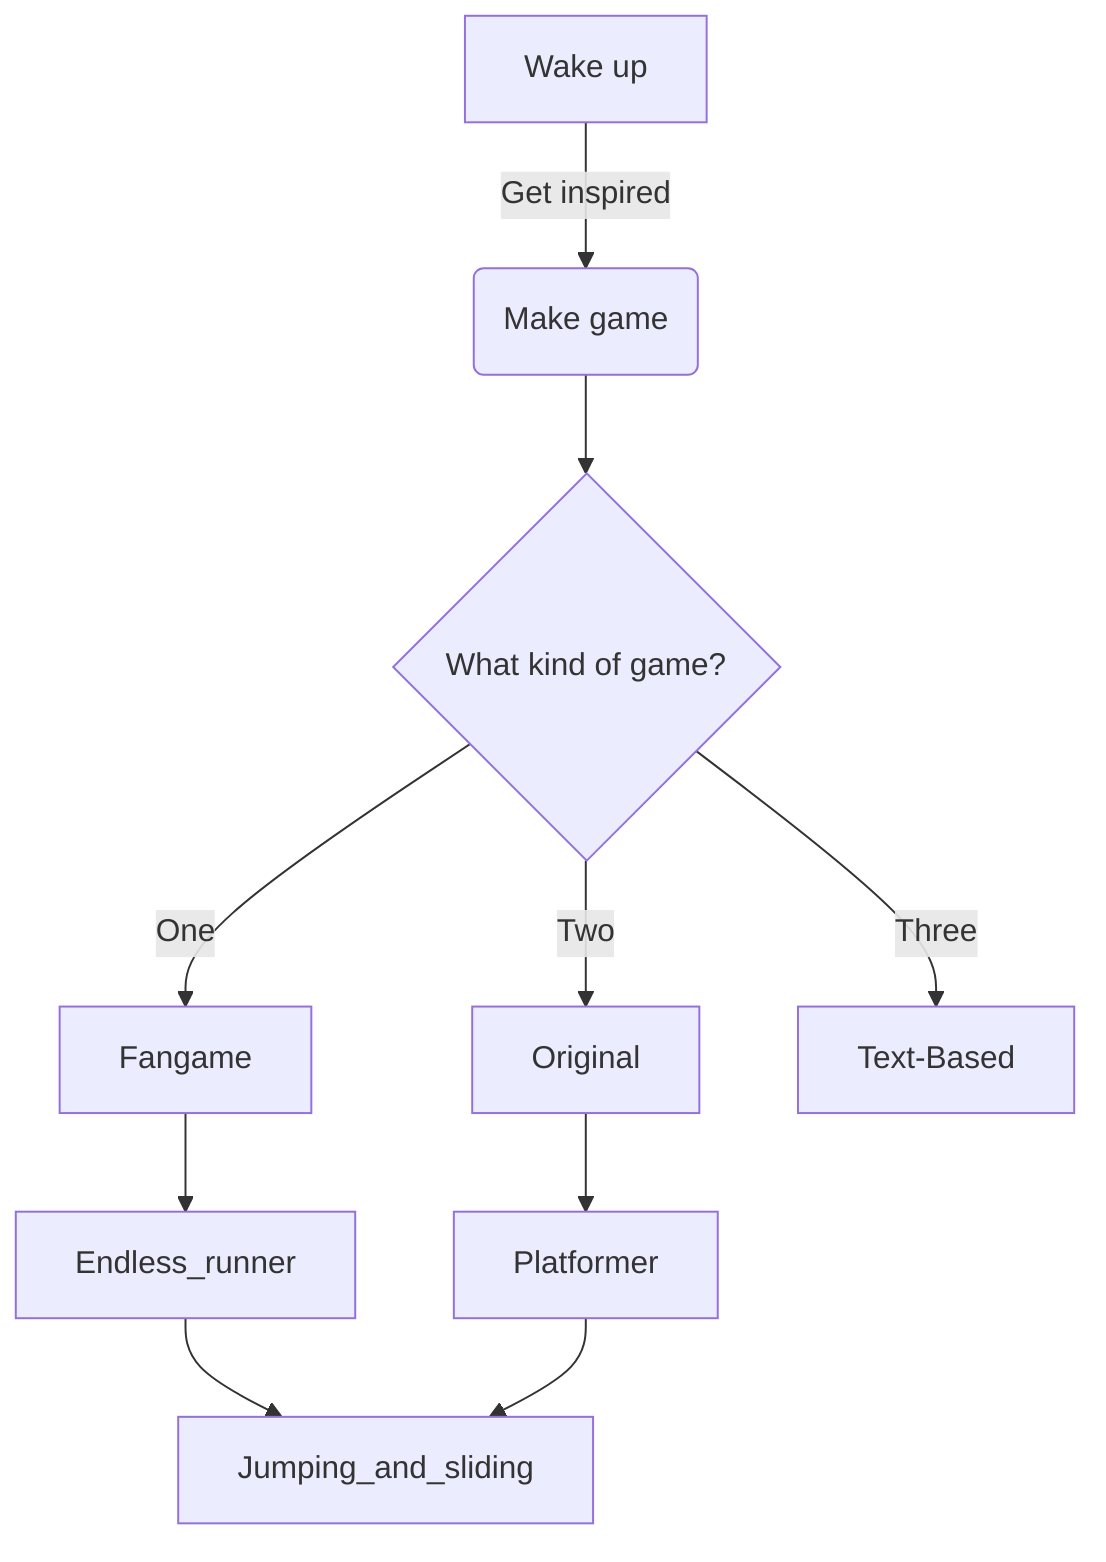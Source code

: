 graph TD
    A[Wake up] -->|Get inspired| B(Make game)
    B --> C{What kind of game?}
    C -->|One| D[Fangame] --> Endless_runner --> Jumping_and_sliding
    C -->|Two| E[Original] --> Platformer --> Jumping_and_sliding
    C -->|Three| F[Text-Based]